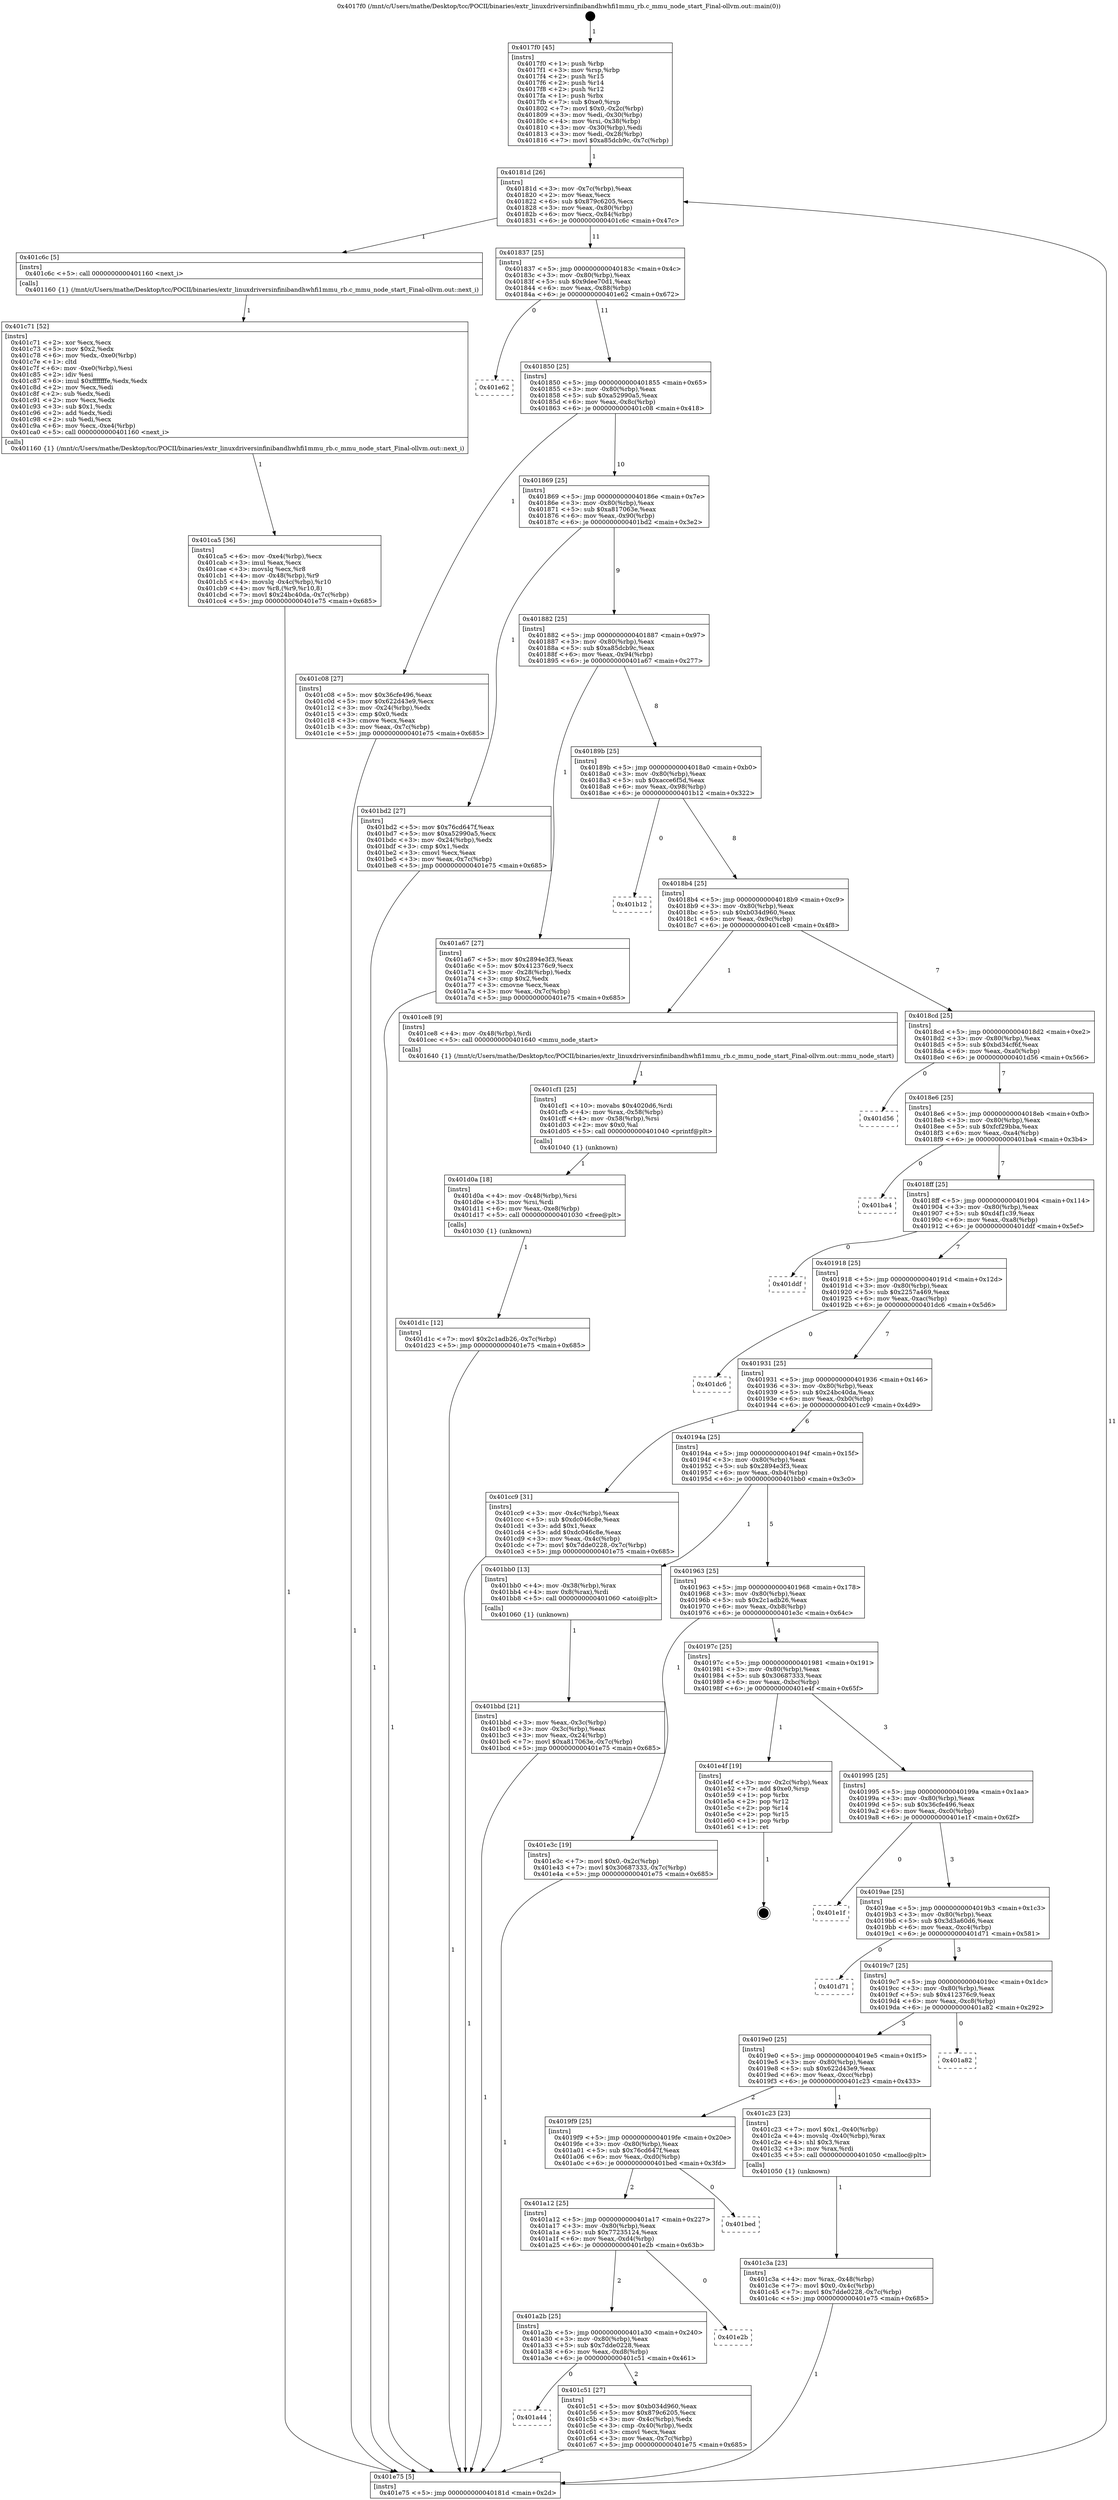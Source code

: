 digraph "0x4017f0" {
  label = "0x4017f0 (/mnt/c/Users/mathe/Desktop/tcc/POCII/binaries/extr_linuxdriversinfinibandhwhfi1mmu_rb.c_mmu_node_start_Final-ollvm.out::main(0))"
  labelloc = "t"
  node[shape=record]

  Entry [label="",width=0.3,height=0.3,shape=circle,fillcolor=black,style=filled]
  "0x40181d" [label="{
     0x40181d [26]\l
     | [instrs]\l
     &nbsp;&nbsp;0x40181d \<+3\>: mov -0x7c(%rbp),%eax\l
     &nbsp;&nbsp;0x401820 \<+2\>: mov %eax,%ecx\l
     &nbsp;&nbsp;0x401822 \<+6\>: sub $0x879c6205,%ecx\l
     &nbsp;&nbsp;0x401828 \<+3\>: mov %eax,-0x80(%rbp)\l
     &nbsp;&nbsp;0x40182b \<+6\>: mov %ecx,-0x84(%rbp)\l
     &nbsp;&nbsp;0x401831 \<+6\>: je 0000000000401c6c \<main+0x47c\>\l
  }"]
  "0x401c6c" [label="{
     0x401c6c [5]\l
     | [instrs]\l
     &nbsp;&nbsp;0x401c6c \<+5\>: call 0000000000401160 \<next_i\>\l
     | [calls]\l
     &nbsp;&nbsp;0x401160 \{1\} (/mnt/c/Users/mathe/Desktop/tcc/POCII/binaries/extr_linuxdriversinfinibandhwhfi1mmu_rb.c_mmu_node_start_Final-ollvm.out::next_i)\l
  }"]
  "0x401837" [label="{
     0x401837 [25]\l
     | [instrs]\l
     &nbsp;&nbsp;0x401837 \<+5\>: jmp 000000000040183c \<main+0x4c\>\l
     &nbsp;&nbsp;0x40183c \<+3\>: mov -0x80(%rbp),%eax\l
     &nbsp;&nbsp;0x40183f \<+5\>: sub $0x9dee70d1,%eax\l
     &nbsp;&nbsp;0x401844 \<+6\>: mov %eax,-0x88(%rbp)\l
     &nbsp;&nbsp;0x40184a \<+6\>: je 0000000000401e62 \<main+0x672\>\l
  }"]
  Exit [label="",width=0.3,height=0.3,shape=circle,fillcolor=black,style=filled,peripheries=2]
  "0x401e62" [label="{
     0x401e62\l
  }", style=dashed]
  "0x401850" [label="{
     0x401850 [25]\l
     | [instrs]\l
     &nbsp;&nbsp;0x401850 \<+5\>: jmp 0000000000401855 \<main+0x65\>\l
     &nbsp;&nbsp;0x401855 \<+3\>: mov -0x80(%rbp),%eax\l
     &nbsp;&nbsp;0x401858 \<+5\>: sub $0xa52990a5,%eax\l
     &nbsp;&nbsp;0x40185d \<+6\>: mov %eax,-0x8c(%rbp)\l
     &nbsp;&nbsp;0x401863 \<+6\>: je 0000000000401c08 \<main+0x418\>\l
  }"]
  "0x401d1c" [label="{
     0x401d1c [12]\l
     | [instrs]\l
     &nbsp;&nbsp;0x401d1c \<+7\>: movl $0x2c1adb26,-0x7c(%rbp)\l
     &nbsp;&nbsp;0x401d23 \<+5\>: jmp 0000000000401e75 \<main+0x685\>\l
  }"]
  "0x401c08" [label="{
     0x401c08 [27]\l
     | [instrs]\l
     &nbsp;&nbsp;0x401c08 \<+5\>: mov $0x36cfe496,%eax\l
     &nbsp;&nbsp;0x401c0d \<+5\>: mov $0x622d43e9,%ecx\l
     &nbsp;&nbsp;0x401c12 \<+3\>: mov -0x24(%rbp),%edx\l
     &nbsp;&nbsp;0x401c15 \<+3\>: cmp $0x0,%edx\l
     &nbsp;&nbsp;0x401c18 \<+3\>: cmove %ecx,%eax\l
     &nbsp;&nbsp;0x401c1b \<+3\>: mov %eax,-0x7c(%rbp)\l
     &nbsp;&nbsp;0x401c1e \<+5\>: jmp 0000000000401e75 \<main+0x685\>\l
  }"]
  "0x401869" [label="{
     0x401869 [25]\l
     | [instrs]\l
     &nbsp;&nbsp;0x401869 \<+5\>: jmp 000000000040186e \<main+0x7e\>\l
     &nbsp;&nbsp;0x40186e \<+3\>: mov -0x80(%rbp),%eax\l
     &nbsp;&nbsp;0x401871 \<+5\>: sub $0xa817063e,%eax\l
     &nbsp;&nbsp;0x401876 \<+6\>: mov %eax,-0x90(%rbp)\l
     &nbsp;&nbsp;0x40187c \<+6\>: je 0000000000401bd2 \<main+0x3e2\>\l
  }"]
  "0x401d0a" [label="{
     0x401d0a [18]\l
     | [instrs]\l
     &nbsp;&nbsp;0x401d0a \<+4\>: mov -0x48(%rbp),%rsi\l
     &nbsp;&nbsp;0x401d0e \<+3\>: mov %rsi,%rdi\l
     &nbsp;&nbsp;0x401d11 \<+6\>: mov %eax,-0xe8(%rbp)\l
     &nbsp;&nbsp;0x401d17 \<+5\>: call 0000000000401030 \<free@plt\>\l
     | [calls]\l
     &nbsp;&nbsp;0x401030 \{1\} (unknown)\l
  }"]
  "0x401bd2" [label="{
     0x401bd2 [27]\l
     | [instrs]\l
     &nbsp;&nbsp;0x401bd2 \<+5\>: mov $0x76cd647f,%eax\l
     &nbsp;&nbsp;0x401bd7 \<+5\>: mov $0xa52990a5,%ecx\l
     &nbsp;&nbsp;0x401bdc \<+3\>: mov -0x24(%rbp),%edx\l
     &nbsp;&nbsp;0x401bdf \<+3\>: cmp $0x1,%edx\l
     &nbsp;&nbsp;0x401be2 \<+3\>: cmovl %ecx,%eax\l
     &nbsp;&nbsp;0x401be5 \<+3\>: mov %eax,-0x7c(%rbp)\l
     &nbsp;&nbsp;0x401be8 \<+5\>: jmp 0000000000401e75 \<main+0x685\>\l
  }"]
  "0x401882" [label="{
     0x401882 [25]\l
     | [instrs]\l
     &nbsp;&nbsp;0x401882 \<+5\>: jmp 0000000000401887 \<main+0x97\>\l
     &nbsp;&nbsp;0x401887 \<+3\>: mov -0x80(%rbp),%eax\l
     &nbsp;&nbsp;0x40188a \<+5\>: sub $0xa85dcb9c,%eax\l
     &nbsp;&nbsp;0x40188f \<+6\>: mov %eax,-0x94(%rbp)\l
     &nbsp;&nbsp;0x401895 \<+6\>: je 0000000000401a67 \<main+0x277\>\l
  }"]
  "0x401cf1" [label="{
     0x401cf1 [25]\l
     | [instrs]\l
     &nbsp;&nbsp;0x401cf1 \<+10\>: movabs $0x4020d6,%rdi\l
     &nbsp;&nbsp;0x401cfb \<+4\>: mov %rax,-0x58(%rbp)\l
     &nbsp;&nbsp;0x401cff \<+4\>: mov -0x58(%rbp),%rsi\l
     &nbsp;&nbsp;0x401d03 \<+2\>: mov $0x0,%al\l
     &nbsp;&nbsp;0x401d05 \<+5\>: call 0000000000401040 \<printf@plt\>\l
     | [calls]\l
     &nbsp;&nbsp;0x401040 \{1\} (unknown)\l
  }"]
  "0x401a67" [label="{
     0x401a67 [27]\l
     | [instrs]\l
     &nbsp;&nbsp;0x401a67 \<+5\>: mov $0x2894e3f3,%eax\l
     &nbsp;&nbsp;0x401a6c \<+5\>: mov $0x412376c9,%ecx\l
     &nbsp;&nbsp;0x401a71 \<+3\>: mov -0x28(%rbp),%edx\l
     &nbsp;&nbsp;0x401a74 \<+3\>: cmp $0x2,%edx\l
     &nbsp;&nbsp;0x401a77 \<+3\>: cmovne %ecx,%eax\l
     &nbsp;&nbsp;0x401a7a \<+3\>: mov %eax,-0x7c(%rbp)\l
     &nbsp;&nbsp;0x401a7d \<+5\>: jmp 0000000000401e75 \<main+0x685\>\l
  }"]
  "0x40189b" [label="{
     0x40189b [25]\l
     | [instrs]\l
     &nbsp;&nbsp;0x40189b \<+5\>: jmp 00000000004018a0 \<main+0xb0\>\l
     &nbsp;&nbsp;0x4018a0 \<+3\>: mov -0x80(%rbp),%eax\l
     &nbsp;&nbsp;0x4018a3 \<+5\>: sub $0xacce6f5d,%eax\l
     &nbsp;&nbsp;0x4018a8 \<+6\>: mov %eax,-0x98(%rbp)\l
     &nbsp;&nbsp;0x4018ae \<+6\>: je 0000000000401b12 \<main+0x322\>\l
  }"]
  "0x401e75" [label="{
     0x401e75 [5]\l
     | [instrs]\l
     &nbsp;&nbsp;0x401e75 \<+5\>: jmp 000000000040181d \<main+0x2d\>\l
  }"]
  "0x4017f0" [label="{
     0x4017f0 [45]\l
     | [instrs]\l
     &nbsp;&nbsp;0x4017f0 \<+1\>: push %rbp\l
     &nbsp;&nbsp;0x4017f1 \<+3\>: mov %rsp,%rbp\l
     &nbsp;&nbsp;0x4017f4 \<+2\>: push %r15\l
     &nbsp;&nbsp;0x4017f6 \<+2\>: push %r14\l
     &nbsp;&nbsp;0x4017f8 \<+2\>: push %r12\l
     &nbsp;&nbsp;0x4017fa \<+1\>: push %rbx\l
     &nbsp;&nbsp;0x4017fb \<+7\>: sub $0xe0,%rsp\l
     &nbsp;&nbsp;0x401802 \<+7\>: movl $0x0,-0x2c(%rbp)\l
     &nbsp;&nbsp;0x401809 \<+3\>: mov %edi,-0x30(%rbp)\l
     &nbsp;&nbsp;0x40180c \<+4\>: mov %rsi,-0x38(%rbp)\l
     &nbsp;&nbsp;0x401810 \<+3\>: mov -0x30(%rbp),%edi\l
     &nbsp;&nbsp;0x401813 \<+3\>: mov %edi,-0x28(%rbp)\l
     &nbsp;&nbsp;0x401816 \<+7\>: movl $0xa85dcb9c,-0x7c(%rbp)\l
  }"]
  "0x401ca5" [label="{
     0x401ca5 [36]\l
     | [instrs]\l
     &nbsp;&nbsp;0x401ca5 \<+6\>: mov -0xe4(%rbp),%ecx\l
     &nbsp;&nbsp;0x401cab \<+3\>: imul %eax,%ecx\l
     &nbsp;&nbsp;0x401cae \<+3\>: movslq %ecx,%r8\l
     &nbsp;&nbsp;0x401cb1 \<+4\>: mov -0x48(%rbp),%r9\l
     &nbsp;&nbsp;0x401cb5 \<+4\>: movslq -0x4c(%rbp),%r10\l
     &nbsp;&nbsp;0x401cb9 \<+4\>: mov %r8,(%r9,%r10,8)\l
     &nbsp;&nbsp;0x401cbd \<+7\>: movl $0x24bc40da,-0x7c(%rbp)\l
     &nbsp;&nbsp;0x401cc4 \<+5\>: jmp 0000000000401e75 \<main+0x685\>\l
  }"]
  "0x401b12" [label="{
     0x401b12\l
  }", style=dashed]
  "0x4018b4" [label="{
     0x4018b4 [25]\l
     | [instrs]\l
     &nbsp;&nbsp;0x4018b4 \<+5\>: jmp 00000000004018b9 \<main+0xc9\>\l
     &nbsp;&nbsp;0x4018b9 \<+3\>: mov -0x80(%rbp),%eax\l
     &nbsp;&nbsp;0x4018bc \<+5\>: sub $0xb034d960,%eax\l
     &nbsp;&nbsp;0x4018c1 \<+6\>: mov %eax,-0x9c(%rbp)\l
     &nbsp;&nbsp;0x4018c7 \<+6\>: je 0000000000401ce8 \<main+0x4f8\>\l
  }"]
  "0x401c71" [label="{
     0x401c71 [52]\l
     | [instrs]\l
     &nbsp;&nbsp;0x401c71 \<+2\>: xor %ecx,%ecx\l
     &nbsp;&nbsp;0x401c73 \<+5\>: mov $0x2,%edx\l
     &nbsp;&nbsp;0x401c78 \<+6\>: mov %edx,-0xe0(%rbp)\l
     &nbsp;&nbsp;0x401c7e \<+1\>: cltd\l
     &nbsp;&nbsp;0x401c7f \<+6\>: mov -0xe0(%rbp),%esi\l
     &nbsp;&nbsp;0x401c85 \<+2\>: idiv %esi\l
     &nbsp;&nbsp;0x401c87 \<+6\>: imul $0xfffffffe,%edx,%edx\l
     &nbsp;&nbsp;0x401c8d \<+2\>: mov %ecx,%edi\l
     &nbsp;&nbsp;0x401c8f \<+2\>: sub %edx,%edi\l
     &nbsp;&nbsp;0x401c91 \<+2\>: mov %ecx,%edx\l
     &nbsp;&nbsp;0x401c93 \<+3\>: sub $0x1,%edx\l
     &nbsp;&nbsp;0x401c96 \<+2\>: add %edx,%edi\l
     &nbsp;&nbsp;0x401c98 \<+2\>: sub %edi,%ecx\l
     &nbsp;&nbsp;0x401c9a \<+6\>: mov %ecx,-0xe4(%rbp)\l
     &nbsp;&nbsp;0x401ca0 \<+5\>: call 0000000000401160 \<next_i\>\l
     | [calls]\l
     &nbsp;&nbsp;0x401160 \{1\} (/mnt/c/Users/mathe/Desktop/tcc/POCII/binaries/extr_linuxdriversinfinibandhwhfi1mmu_rb.c_mmu_node_start_Final-ollvm.out::next_i)\l
  }"]
  "0x401ce8" [label="{
     0x401ce8 [9]\l
     | [instrs]\l
     &nbsp;&nbsp;0x401ce8 \<+4\>: mov -0x48(%rbp),%rdi\l
     &nbsp;&nbsp;0x401cec \<+5\>: call 0000000000401640 \<mmu_node_start\>\l
     | [calls]\l
     &nbsp;&nbsp;0x401640 \{1\} (/mnt/c/Users/mathe/Desktop/tcc/POCII/binaries/extr_linuxdriversinfinibandhwhfi1mmu_rb.c_mmu_node_start_Final-ollvm.out::mmu_node_start)\l
  }"]
  "0x4018cd" [label="{
     0x4018cd [25]\l
     | [instrs]\l
     &nbsp;&nbsp;0x4018cd \<+5\>: jmp 00000000004018d2 \<main+0xe2\>\l
     &nbsp;&nbsp;0x4018d2 \<+3\>: mov -0x80(%rbp),%eax\l
     &nbsp;&nbsp;0x4018d5 \<+5\>: sub $0xbd34cf6f,%eax\l
     &nbsp;&nbsp;0x4018da \<+6\>: mov %eax,-0xa0(%rbp)\l
     &nbsp;&nbsp;0x4018e0 \<+6\>: je 0000000000401d56 \<main+0x566\>\l
  }"]
  "0x401a44" [label="{
     0x401a44\l
  }", style=dashed]
  "0x401d56" [label="{
     0x401d56\l
  }", style=dashed]
  "0x4018e6" [label="{
     0x4018e6 [25]\l
     | [instrs]\l
     &nbsp;&nbsp;0x4018e6 \<+5\>: jmp 00000000004018eb \<main+0xfb\>\l
     &nbsp;&nbsp;0x4018eb \<+3\>: mov -0x80(%rbp),%eax\l
     &nbsp;&nbsp;0x4018ee \<+5\>: sub $0xfcf29bba,%eax\l
     &nbsp;&nbsp;0x4018f3 \<+6\>: mov %eax,-0xa4(%rbp)\l
     &nbsp;&nbsp;0x4018f9 \<+6\>: je 0000000000401ba4 \<main+0x3b4\>\l
  }"]
  "0x401c51" [label="{
     0x401c51 [27]\l
     | [instrs]\l
     &nbsp;&nbsp;0x401c51 \<+5\>: mov $0xb034d960,%eax\l
     &nbsp;&nbsp;0x401c56 \<+5\>: mov $0x879c6205,%ecx\l
     &nbsp;&nbsp;0x401c5b \<+3\>: mov -0x4c(%rbp),%edx\l
     &nbsp;&nbsp;0x401c5e \<+3\>: cmp -0x40(%rbp),%edx\l
     &nbsp;&nbsp;0x401c61 \<+3\>: cmovl %ecx,%eax\l
     &nbsp;&nbsp;0x401c64 \<+3\>: mov %eax,-0x7c(%rbp)\l
     &nbsp;&nbsp;0x401c67 \<+5\>: jmp 0000000000401e75 \<main+0x685\>\l
  }"]
  "0x401ba4" [label="{
     0x401ba4\l
  }", style=dashed]
  "0x4018ff" [label="{
     0x4018ff [25]\l
     | [instrs]\l
     &nbsp;&nbsp;0x4018ff \<+5\>: jmp 0000000000401904 \<main+0x114\>\l
     &nbsp;&nbsp;0x401904 \<+3\>: mov -0x80(%rbp),%eax\l
     &nbsp;&nbsp;0x401907 \<+5\>: sub $0xd4f1c39,%eax\l
     &nbsp;&nbsp;0x40190c \<+6\>: mov %eax,-0xa8(%rbp)\l
     &nbsp;&nbsp;0x401912 \<+6\>: je 0000000000401ddf \<main+0x5ef\>\l
  }"]
  "0x401a2b" [label="{
     0x401a2b [25]\l
     | [instrs]\l
     &nbsp;&nbsp;0x401a2b \<+5\>: jmp 0000000000401a30 \<main+0x240\>\l
     &nbsp;&nbsp;0x401a30 \<+3\>: mov -0x80(%rbp),%eax\l
     &nbsp;&nbsp;0x401a33 \<+5\>: sub $0x7dde0228,%eax\l
     &nbsp;&nbsp;0x401a38 \<+6\>: mov %eax,-0xd8(%rbp)\l
     &nbsp;&nbsp;0x401a3e \<+6\>: je 0000000000401c51 \<main+0x461\>\l
  }"]
  "0x401ddf" [label="{
     0x401ddf\l
  }", style=dashed]
  "0x401918" [label="{
     0x401918 [25]\l
     | [instrs]\l
     &nbsp;&nbsp;0x401918 \<+5\>: jmp 000000000040191d \<main+0x12d\>\l
     &nbsp;&nbsp;0x40191d \<+3\>: mov -0x80(%rbp),%eax\l
     &nbsp;&nbsp;0x401920 \<+5\>: sub $0x2257a469,%eax\l
     &nbsp;&nbsp;0x401925 \<+6\>: mov %eax,-0xac(%rbp)\l
     &nbsp;&nbsp;0x40192b \<+6\>: je 0000000000401dc6 \<main+0x5d6\>\l
  }"]
  "0x401e2b" [label="{
     0x401e2b\l
  }", style=dashed]
  "0x401dc6" [label="{
     0x401dc6\l
  }", style=dashed]
  "0x401931" [label="{
     0x401931 [25]\l
     | [instrs]\l
     &nbsp;&nbsp;0x401931 \<+5\>: jmp 0000000000401936 \<main+0x146\>\l
     &nbsp;&nbsp;0x401936 \<+3\>: mov -0x80(%rbp),%eax\l
     &nbsp;&nbsp;0x401939 \<+5\>: sub $0x24bc40da,%eax\l
     &nbsp;&nbsp;0x40193e \<+6\>: mov %eax,-0xb0(%rbp)\l
     &nbsp;&nbsp;0x401944 \<+6\>: je 0000000000401cc9 \<main+0x4d9\>\l
  }"]
  "0x401a12" [label="{
     0x401a12 [25]\l
     | [instrs]\l
     &nbsp;&nbsp;0x401a12 \<+5\>: jmp 0000000000401a17 \<main+0x227\>\l
     &nbsp;&nbsp;0x401a17 \<+3\>: mov -0x80(%rbp),%eax\l
     &nbsp;&nbsp;0x401a1a \<+5\>: sub $0x77235124,%eax\l
     &nbsp;&nbsp;0x401a1f \<+6\>: mov %eax,-0xd4(%rbp)\l
     &nbsp;&nbsp;0x401a25 \<+6\>: je 0000000000401e2b \<main+0x63b\>\l
  }"]
  "0x401cc9" [label="{
     0x401cc9 [31]\l
     | [instrs]\l
     &nbsp;&nbsp;0x401cc9 \<+3\>: mov -0x4c(%rbp),%eax\l
     &nbsp;&nbsp;0x401ccc \<+5\>: sub $0xdc046c8e,%eax\l
     &nbsp;&nbsp;0x401cd1 \<+3\>: add $0x1,%eax\l
     &nbsp;&nbsp;0x401cd4 \<+5\>: add $0xdc046c8e,%eax\l
     &nbsp;&nbsp;0x401cd9 \<+3\>: mov %eax,-0x4c(%rbp)\l
     &nbsp;&nbsp;0x401cdc \<+7\>: movl $0x7dde0228,-0x7c(%rbp)\l
     &nbsp;&nbsp;0x401ce3 \<+5\>: jmp 0000000000401e75 \<main+0x685\>\l
  }"]
  "0x40194a" [label="{
     0x40194a [25]\l
     | [instrs]\l
     &nbsp;&nbsp;0x40194a \<+5\>: jmp 000000000040194f \<main+0x15f\>\l
     &nbsp;&nbsp;0x40194f \<+3\>: mov -0x80(%rbp),%eax\l
     &nbsp;&nbsp;0x401952 \<+5\>: sub $0x2894e3f3,%eax\l
     &nbsp;&nbsp;0x401957 \<+6\>: mov %eax,-0xb4(%rbp)\l
     &nbsp;&nbsp;0x40195d \<+6\>: je 0000000000401bb0 \<main+0x3c0\>\l
  }"]
  "0x401bed" [label="{
     0x401bed\l
  }", style=dashed]
  "0x401bb0" [label="{
     0x401bb0 [13]\l
     | [instrs]\l
     &nbsp;&nbsp;0x401bb0 \<+4\>: mov -0x38(%rbp),%rax\l
     &nbsp;&nbsp;0x401bb4 \<+4\>: mov 0x8(%rax),%rdi\l
     &nbsp;&nbsp;0x401bb8 \<+5\>: call 0000000000401060 \<atoi@plt\>\l
     | [calls]\l
     &nbsp;&nbsp;0x401060 \{1\} (unknown)\l
  }"]
  "0x401963" [label="{
     0x401963 [25]\l
     | [instrs]\l
     &nbsp;&nbsp;0x401963 \<+5\>: jmp 0000000000401968 \<main+0x178\>\l
     &nbsp;&nbsp;0x401968 \<+3\>: mov -0x80(%rbp),%eax\l
     &nbsp;&nbsp;0x40196b \<+5\>: sub $0x2c1adb26,%eax\l
     &nbsp;&nbsp;0x401970 \<+6\>: mov %eax,-0xb8(%rbp)\l
     &nbsp;&nbsp;0x401976 \<+6\>: je 0000000000401e3c \<main+0x64c\>\l
  }"]
  "0x401bbd" [label="{
     0x401bbd [21]\l
     | [instrs]\l
     &nbsp;&nbsp;0x401bbd \<+3\>: mov %eax,-0x3c(%rbp)\l
     &nbsp;&nbsp;0x401bc0 \<+3\>: mov -0x3c(%rbp),%eax\l
     &nbsp;&nbsp;0x401bc3 \<+3\>: mov %eax,-0x24(%rbp)\l
     &nbsp;&nbsp;0x401bc6 \<+7\>: movl $0xa817063e,-0x7c(%rbp)\l
     &nbsp;&nbsp;0x401bcd \<+5\>: jmp 0000000000401e75 \<main+0x685\>\l
  }"]
  "0x401c3a" [label="{
     0x401c3a [23]\l
     | [instrs]\l
     &nbsp;&nbsp;0x401c3a \<+4\>: mov %rax,-0x48(%rbp)\l
     &nbsp;&nbsp;0x401c3e \<+7\>: movl $0x0,-0x4c(%rbp)\l
     &nbsp;&nbsp;0x401c45 \<+7\>: movl $0x7dde0228,-0x7c(%rbp)\l
     &nbsp;&nbsp;0x401c4c \<+5\>: jmp 0000000000401e75 \<main+0x685\>\l
  }"]
  "0x401e3c" [label="{
     0x401e3c [19]\l
     | [instrs]\l
     &nbsp;&nbsp;0x401e3c \<+7\>: movl $0x0,-0x2c(%rbp)\l
     &nbsp;&nbsp;0x401e43 \<+7\>: movl $0x30687333,-0x7c(%rbp)\l
     &nbsp;&nbsp;0x401e4a \<+5\>: jmp 0000000000401e75 \<main+0x685\>\l
  }"]
  "0x40197c" [label="{
     0x40197c [25]\l
     | [instrs]\l
     &nbsp;&nbsp;0x40197c \<+5\>: jmp 0000000000401981 \<main+0x191\>\l
     &nbsp;&nbsp;0x401981 \<+3\>: mov -0x80(%rbp),%eax\l
     &nbsp;&nbsp;0x401984 \<+5\>: sub $0x30687333,%eax\l
     &nbsp;&nbsp;0x401989 \<+6\>: mov %eax,-0xbc(%rbp)\l
     &nbsp;&nbsp;0x40198f \<+6\>: je 0000000000401e4f \<main+0x65f\>\l
  }"]
  "0x4019f9" [label="{
     0x4019f9 [25]\l
     | [instrs]\l
     &nbsp;&nbsp;0x4019f9 \<+5\>: jmp 00000000004019fe \<main+0x20e\>\l
     &nbsp;&nbsp;0x4019fe \<+3\>: mov -0x80(%rbp),%eax\l
     &nbsp;&nbsp;0x401a01 \<+5\>: sub $0x76cd647f,%eax\l
     &nbsp;&nbsp;0x401a06 \<+6\>: mov %eax,-0xd0(%rbp)\l
     &nbsp;&nbsp;0x401a0c \<+6\>: je 0000000000401bed \<main+0x3fd\>\l
  }"]
  "0x401e4f" [label="{
     0x401e4f [19]\l
     | [instrs]\l
     &nbsp;&nbsp;0x401e4f \<+3\>: mov -0x2c(%rbp),%eax\l
     &nbsp;&nbsp;0x401e52 \<+7\>: add $0xe0,%rsp\l
     &nbsp;&nbsp;0x401e59 \<+1\>: pop %rbx\l
     &nbsp;&nbsp;0x401e5a \<+2\>: pop %r12\l
     &nbsp;&nbsp;0x401e5c \<+2\>: pop %r14\l
     &nbsp;&nbsp;0x401e5e \<+2\>: pop %r15\l
     &nbsp;&nbsp;0x401e60 \<+1\>: pop %rbp\l
     &nbsp;&nbsp;0x401e61 \<+1\>: ret\l
  }"]
  "0x401995" [label="{
     0x401995 [25]\l
     | [instrs]\l
     &nbsp;&nbsp;0x401995 \<+5\>: jmp 000000000040199a \<main+0x1aa\>\l
     &nbsp;&nbsp;0x40199a \<+3\>: mov -0x80(%rbp),%eax\l
     &nbsp;&nbsp;0x40199d \<+5\>: sub $0x36cfe496,%eax\l
     &nbsp;&nbsp;0x4019a2 \<+6\>: mov %eax,-0xc0(%rbp)\l
     &nbsp;&nbsp;0x4019a8 \<+6\>: je 0000000000401e1f \<main+0x62f\>\l
  }"]
  "0x401c23" [label="{
     0x401c23 [23]\l
     | [instrs]\l
     &nbsp;&nbsp;0x401c23 \<+7\>: movl $0x1,-0x40(%rbp)\l
     &nbsp;&nbsp;0x401c2a \<+4\>: movslq -0x40(%rbp),%rax\l
     &nbsp;&nbsp;0x401c2e \<+4\>: shl $0x3,%rax\l
     &nbsp;&nbsp;0x401c32 \<+3\>: mov %rax,%rdi\l
     &nbsp;&nbsp;0x401c35 \<+5\>: call 0000000000401050 \<malloc@plt\>\l
     | [calls]\l
     &nbsp;&nbsp;0x401050 \{1\} (unknown)\l
  }"]
  "0x401e1f" [label="{
     0x401e1f\l
  }", style=dashed]
  "0x4019ae" [label="{
     0x4019ae [25]\l
     | [instrs]\l
     &nbsp;&nbsp;0x4019ae \<+5\>: jmp 00000000004019b3 \<main+0x1c3\>\l
     &nbsp;&nbsp;0x4019b3 \<+3\>: mov -0x80(%rbp),%eax\l
     &nbsp;&nbsp;0x4019b6 \<+5\>: sub $0x3d3a60d6,%eax\l
     &nbsp;&nbsp;0x4019bb \<+6\>: mov %eax,-0xc4(%rbp)\l
     &nbsp;&nbsp;0x4019c1 \<+6\>: je 0000000000401d71 \<main+0x581\>\l
  }"]
  "0x4019e0" [label="{
     0x4019e0 [25]\l
     | [instrs]\l
     &nbsp;&nbsp;0x4019e0 \<+5\>: jmp 00000000004019e5 \<main+0x1f5\>\l
     &nbsp;&nbsp;0x4019e5 \<+3\>: mov -0x80(%rbp),%eax\l
     &nbsp;&nbsp;0x4019e8 \<+5\>: sub $0x622d43e9,%eax\l
     &nbsp;&nbsp;0x4019ed \<+6\>: mov %eax,-0xcc(%rbp)\l
     &nbsp;&nbsp;0x4019f3 \<+6\>: je 0000000000401c23 \<main+0x433\>\l
  }"]
  "0x401d71" [label="{
     0x401d71\l
  }", style=dashed]
  "0x4019c7" [label="{
     0x4019c7 [25]\l
     | [instrs]\l
     &nbsp;&nbsp;0x4019c7 \<+5\>: jmp 00000000004019cc \<main+0x1dc\>\l
     &nbsp;&nbsp;0x4019cc \<+3\>: mov -0x80(%rbp),%eax\l
     &nbsp;&nbsp;0x4019cf \<+5\>: sub $0x412376c9,%eax\l
     &nbsp;&nbsp;0x4019d4 \<+6\>: mov %eax,-0xc8(%rbp)\l
     &nbsp;&nbsp;0x4019da \<+6\>: je 0000000000401a82 \<main+0x292\>\l
  }"]
  "0x401a82" [label="{
     0x401a82\l
  }", style=dashed]
  Entry -> "0x4017f0" [label=" 1"]
  "0x40181d" -> "0x401c6c" [label=" 1"]
  "0x40181d" -> "0x401837" [label=" 11"]
  "0x401e4f" -> Exit [label=" 1"]
  "0x401837" -> "0x401e62" [label=" 0"]
  "0x401837" -> "0x401850" [label=" 11"]
  "0x401e3c" -> "0x401e75" [label=" 1"]
  "0x401850" -> "0x401c08" [label=" 1"]
  "0x401850" -> "0x401869" [label=" 10"]
  "0x401d1c" -> "0x401e75" [label=" 1"]
  "0x401869" -> "0x401bd2" [label=" 1"]
  "0x401869" -> "0x401882" [label=" 9"]
  "0x401d0a" -> "0x401d1c" [label=" 1"]
  "0x401882" -> "0x401a67" [label=" 1"]
  "0x401882" -> "0x40189b" [label=" 8"]
  "0x401a67" -> "0x401e75" [label=" 1"]
  "0x4017f0" -> "0x40181d" [label=" 1"]
  "0x401e75" -> "0x40181d" [label=" 11"]
  "0x401cf1" -> "0x401d0a" [label=" 1"]
  "0x40189b" -> "0x401b12" [label=" 0"]
  "0x40189b" -> "0x4018b4" [label=" 8"]
  "0x401ce8" -> "0x401cf1" [label=" 1"]
  "0x4018b4" -> "0x401ce8" [label=" 1"]
  "0x4018b4" -> "0x4018cd" [label=" 7"]
  "0x401cc9" -> "0x401e75" [label=" 1"]
  "0x4018cd" -> "0x401d56" [label=" 0"]
  "0x4018cd" -> "0x4018e6" [label=" 7"]
  "0x401ca5" -> "0x401e75" [label=" 1"]
  "0x4018e6" -> "0x401ba4" [label=" 0"]
  "0x4018e6" -> "0x4018ff" [label=" 7"]
  "0x401c71" -> "0x401ca5" [label=" 1"]
  "0x4018ff" -> "0x401ddf" [label=" 0"]
  "0x4018ff" -> "0x401918" [label=" 7"]
  "0x401c51" -> "0x401e75" [label=" 2"]
  "0x401918" -> "0x401dc6" [label=" 0"]
  "0x401918" -> "0x401931" [label=" 7"]
  "0x401a2b" -> "0x401a44" [label=" 0"]
  "0x401931" -> "0x401cc9" [label=" 1"]
  "0x401931" -> "0x40194a" [label=" 6"]
  "0x401c6c" -> "0x401c71" [label=" 1"]
  "0x40194a" -> "0x401bb0" [label=" 1"]
  "0x40194a" -> "0x401963" [label=" 5"]
  "0x401bb0" -> "0x401bbd" [label=" 1"]
  "0x401bbd" -> "0x401e75" [label=" 1"]
  "0x401bd2" -> "0x401e75" [label=" 1"]
  "0x401c08" -> "0x401e75" [label=" 1"]
  "0x401a12" -> "0x401a2b" [label=" 2"]
  "0x401963" -> "0x401e3c" [label=" 1"]
  "0x401963" -> "0x40197c" [label=" 4"]
  "0x401a2b" -> "0x401c51" [label=" 2"]
  "0x40197c" -> "0x401e4f" [label=" 1"]
  "0x40197c" -> "0x401995" [label=" 3"]
  "0x4019f9" -> "0x401a12" [label=" 2"]
  "0x401995" -> "0x401e1f" [label=" 0"]
  "0x401995" -> "0x4019ae" [label=" 3"]
  "0x4019f9" -> "0x401bed" [label=" 0"]
  "0x4019ae" -> "0x401d71" [label=" 0"]
  "0x4019ae" -> "0x4019c7" [label=" 3"]
  "0x401c3a" -> "0x401e75" [label=" 1"]
  "0x4019c7" -> "0x401a82" [label=" 0"]
  "0x4019c7" -> "0x4019e0" [label=" 3"]
  "0x401a12" -> "0x401e2b" [label=" 0"]
  "0x4019e0" -> "0x401c23" [label=" 1"]
  "0x4019e0" -> "0x4019f9" [label=" 2"]
  "0x401c23" -> "0x401c3a" [label=" 1"]
}
